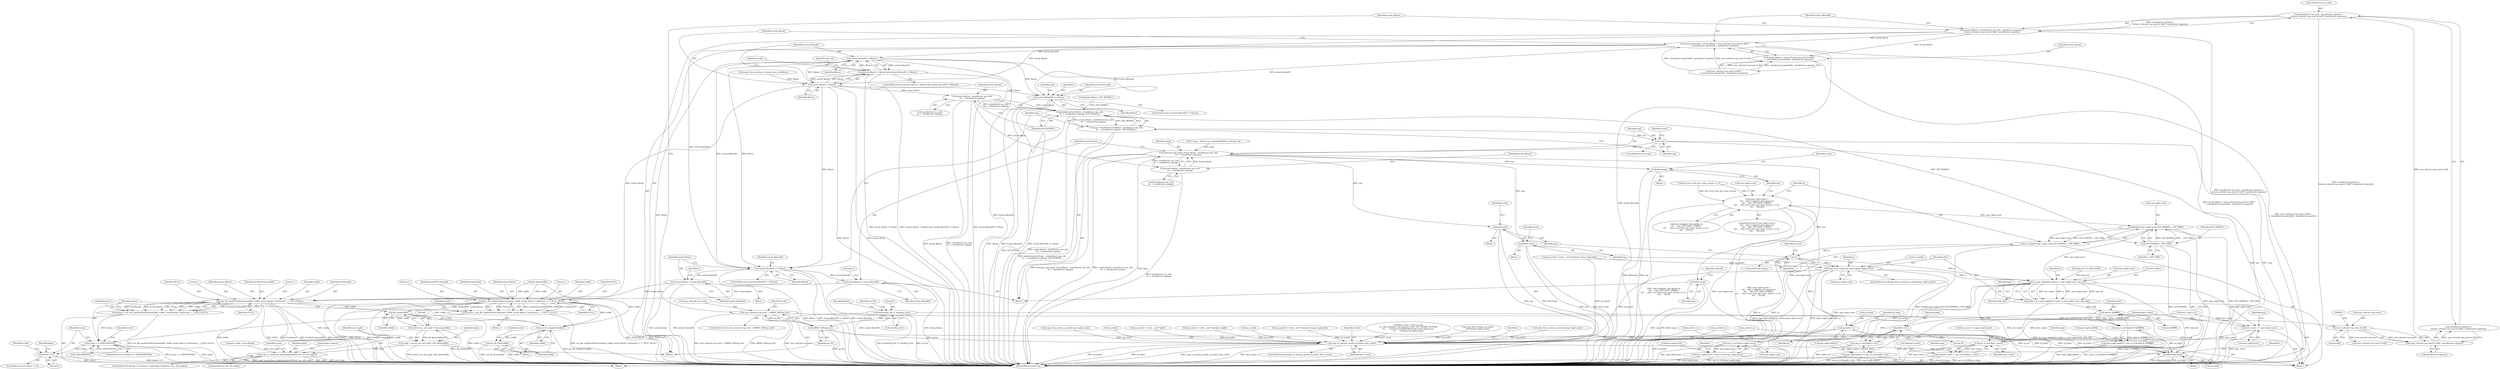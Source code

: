 digraph "0_linux_b4789b8e6be3151a955ade74872822f30e8cd914@API" {
"1000397" [label="(Call,sizeof(struct aac_srb) - sizeof(struct sgentry) +\n\t\t((user_srbcmd->sg.count & 0xff) * sizeof(struct sgentry)))"];
"1000403" [label="(Call,(user_srbcmd->sg.count & 0xff) * sizeof(struct sgentry))"];
"1000404" [label="(Call,user_srbcmd->sg.count & 0xff)"];
"1000381" [label="(Call,user_srbcmd->sg.count > ARRAY_SIZE(sg_list))"];
"1000387" [label="(Call,ARRAY_SIZE(sg_list))"];
"1000208" [label="(Call,memset(sg_list, 0, sizeof(sg_list)))"];
"1000395" [label="(Call,actual_fibsize = sizeof(struct aac_srb) - sizeof(struct sgentry) +\n\t\t((user_srbcmd->sg.count & 0xff) * sizeof(struct sgentry)))"];
"1000413" [label="(Call,actual_fibsize64 = actual_fibsize + (user_srbcmd->sg.count & 0xff) *\n\t  (sizeof(struct sgentry64) - sizeof(struct sgentry)))"];
"1000435" [label="(Call,actual_fibsize64 != fibsize)"];
"1000431" [label="(Call,(actual_fibsize != fibsize) && (actual_fibsize64 != fibsize))"];
"1000491" [label="(Call,actual_fibsize64 == fibsize)"];
"1000495" [label="(Call,actual_fibsize = actual_fibsize64)"];
"1000944" [label="(Call,aac_fib_send(ScsiPortCommand64, srbfib, actual_fibsize, FsaNormal, 1, 1,NULL,NULL))"];
"1000942" [label="(Call,status = aac_fib_send(ScsiPortCommand64, srbfib, actual_fibsize, FsaNormal, 1, 1,NULL,NULL))"];
"1001356" [label="(Call,status == -ERESTARTSYS)"];
"1001367" [label="(Call,status != 0)"];
"1001442" [label="(Call,fib_data(srbfib))"];
"1001440" [label="(Call,(struct aac_srb_reply *) fib_data(srbfib))"];
"1001438" [label="(Call,reply = (struct aac_srb_reply *) fib_data(srbfib))"];
"1001445" [label="(Call,copy_to_user(user_reply,reply,sizeof(struct aac_srb_reply)))"];
"1001479" [label="(Call,aac_fib_complete(srbfib))"];
"1001481" [label="(Call,aac_fib_free(srbfib))"];
"1000735" [label="(Call,actual_fibsize = actual_fibsize64)"];
"1000970" [label="(Call,actual_fibsize64 == fibsize)"];
"1000415" [label="(Call,actual_fibsize + (user_srbcmd->sg.count & 0xff) *\n\t  (sizeof(struct sgentry64) - sizeof(struct sgentry)))"];
"1000432" [label="(Call,actual_fibsize != fibsize)"];
"1000708" [label="(Call,actual_fibsize - sizeof(struct aac_srb)\n\t\t\t  + sizeof(struct sgmap))"];
"1000707" [label="(Call,kmalloc(actual_fibsize - sizeof(struct aac_srb)\n\t\t\t  + sizeof(struct sgmap), GFP_KERNEL))"];
"1000705" [label="(Call,usg = kmalloc(actual_fibsize - sizeof(struct aac_srb)\n\t\t\t  + sizeof(struct sgmap), GFP_KERNEL))"];
"1000717" [label="(Call,!usg)"];
"1000725" [label="(Call,memcpy (usg, upsg, actual_fibsize - sizeof(struct aac_srb)\n\t\t\t  + sizeof(struct sgmap)))"];
"1000778" [label="(Call,kfree(usg))"];
"1000802" [label="(Call,kfree(usg))"];
"1000851" [label="(Call,kfree (usg))"];
"1000926" [label="(Call,kfree (usg))"];
"1000795" [label="(Call,GFP_KERNEL|__GFP_DMA)"];
"1000787" [label="(Call,kmalloc(usg->sg[i].count,GFP_KERNEL|__GFP_DMA))"];
"1000785" [label="(Call,p = kmalloc(usg->sg[i].count,GFP_KERNEL|__GFP_DMA))"];
"1000799" [label="(Call,!p)"];
"1000824" [label="(Call,sg_list[i] = p)"];
"1001424" [label="(Call,copy_to_user(sg_user[i], sg_list[i], byte_count))"];
"1001469" [label="(Call,kfree(sg_list[i]))"];
"1000838" [label="(Call,copy_from_user(p,sg_user[i],upsg->sg[i].count))"];
"1000860" [label="(Call,pci_map_single(dev->pdev, p, usg->sg[i].count, data_dir))"];
"1000858" [label="(Call,addr = pci_map_single(dev->pdev, p, usg->sg[i].count, data_dir))"];
"1000884" [label="(Call,addr & 0xffffffff)"];
"1000883" [label="(Call,cpu_to_le32(addr & 0xffffffff))"];
"1000873" [label="(Call,psg->sg[i].addr[0] = cpu_to_le32(addr & 0xffffffff))"];
"1000898" [label="(Call,addr>>32)"];
"1000897" [label="(Call,cpu_to_le32(addr>>32))"];
"1000887" [label="(Call,psg->sg[i].addr[1] = cpu_to_le32(addr>>32))"];
"1000901" [label="(Call,byte_count += usg->sg[i].count)"];
"1000932" [label="(Call,cpu_to_le32(byte_count))"];
"1000928" [label="(Call,srbcmd->count = cpu_to_le32(byte_count))"];
"1000918" [label="(Call,cpu_to_le32(usg->sg[i].count))"];
"1000753" [label="(Call,usg->sg[i].count >\n\t\t\t\t    ((dev->adapter_info.options &\n\t\t\t\t     AAC_OPT_NEW_COMM) ?\n\t\t\t\t      (dev->scsi_host_ptr->max_sectors << 9) :\n\t\t\t\t      65536))"];
"1000910" [label="(Call,psg->sg[i].count = cpu_to_le32(usg->sg[i].count))"];
"1000728" [label="(Call,actual_fibsize - sizeof(struct aac_srb)\n\t\t\t  + sizeof(struct sgmap))"];
"1001346" [label="(Call,aac_fib_send(ScsiPortCommand, srbfib, actual_fibsize, FsaNormal, 1, 1, NULL, NULL))"];
"1001344" [label="(Call,status = aac_fib_send(ScsiPortCommand, srbfib, actual_fibsize, FsaNormal, 1, 1, NULL, NULL))"];
"1000976" [label="(Identifier,usg)"];
"1000761" [label="(Call,(dev->adapter_info.options &\n\t\t\t\t     AAC_OPT_NEW_COMM) ?\n\t\t\t\t      (dev->scsi_host_ptr->max_sectors << 9) :\n\t\t\t\t      65536)"];
"1000388" [label="(Identifier,sg_list)"];
"1000391" [label="(Identifier,rcode)"];
"1000490" [label="(ControlStructure,if (actual_fibsize64 == fibsize))"];
"1000753" [label="(Call,usg->sg[i].count >\n\t\t\t\t    ((dev->adapter_info.options &\n\t\t\t\t     AAC_OPT_NEW_COMM) ?\n\t\t\t\t      (dev->scsi_host_ptr->max_sectors << 9) :\n\t\t\t\t      65536))"];
"1001351" [label="(Literal,1)"];
"1001452" [label="(Identifier,rcode)"];
"1000267" [label="(Call,copy_from_user(user_srbcmd, user_srb,fibsize))"];
"1000801" [label="(Block,)"];
"1000850" [label="(Block,)"];
"1000969" [label="(ControlStructure,if (actual_fibsize64 == fibsize))"];
"1000839" [label="(Identifier,p)"];
"1000777" [label="(Block,)"];
"1000811" [label="(Identifier,sg_user)"];
"1000703" [label="(Block,)"];
"1000206" [label="(Call,fib_data(srbfib))"];
"1000902" [label="(Identifier,byte_count)"];
"1001378" [label="(Identifier,flags)"];
"1000437" [label="(Identifier,fibsize)"];
"1001362" [label="(Identifier,rcode)"];
"1000717" [label="(Call,!usg)"];
"1000396" [label="(Identifier,actual_fibsize)"];
"1000416" [label="(Identifier,actual_fibsize)"];
"1000843" [label="(Call,upsg->sg[i].count)"];
"1001368" [label="(Identifier,status)"];
"1000926" [label="(Call,kfree (usg))"];
"1001468" [label="(Block,)"];
"1000500" [label="(Identifier,i)"];
"1000495" [label="(Call,actual_fibsize = actual_fibsize64)"];
"1000954" [label="(Block,)"];
"1000728" [label="(Call,actual_fibsize - sizeof(struct aac_srb)\n\t\t\t  + sizeof(struct sgmap))"];
"1001470" [label="(Call,sg_list[i])"];
"1000840" [label="(Call,sg_user[i])"];
"1000380" [label="(ControlStructure,if (user_srbcmd->sg.count > ARRAY_SIZE(sg_list)))"];
"1000209" [label="(Identifier,sg_list)"];
"1000769" [label="(Call,dev->scsi_host_ptr->max_sectors << 9)"];
"1000903" [label="(Call,usg->sg[i].count)"];
"1000395" [label="(Call,actual_fibsize = sizeof(struct aac_srb) - sizeof(struct sgentry) +\n\t\t((user_srbcmd->sg.count & 0xff) * sizeof(struct sgentry)))"];
"1001262" [label="(Call,copy_from_user(p, sg_user[i],\n\t\t\t\t\t\t\tupsg->sg[i].count))"];
"1000716" [label="(ControlStructure,if (!usg))"];
"1001428" [label="(Call,sg_list[i])"];
"1000800" [label="(Identifier,p)"];
"1001443" [label="(Identifier,srbfib)"];
"1000830" [label="(Identifier,sg_indx)"];
"1000947" [label="(Identifier,actual_fibsize)"];
"1000460" [label="(Call,byte_count = 0)"];
"1000708" [label="(Call,actual_fibsize - sizeof(struct aac_srb)\n\t\t\t  + sizeof(struct sgmap))"];
"1000901" [label="(Call,byte_count += usg->sg[i].count)"];
"1000883" [label="(Call,cpu_to_le32(addr & 0xffffffff))"];
"1001372" [label="(Identifier,rcode)"];
"1000952" [label="(Identifier,NULL)"];
"1000797" [label="(Identifier,__GFP_DMA)"];
"1000473" [label="(Call,* upsg = (struct user_sgmap64*)&user_srbcmd->sg)"];
"1001438" [label="(Call,reply = (struct aac_srb_reply *) fib_data(srbfib))"];
"1001366" [label="(ControlStructure,if (status != 0))"];
"1000887" [label="(Call,psg->sg[i].addr[1] = cpu_to_le32(addr>>32))"];
"1000824" [label="(Call,sg_list[i] = p)"];
"1000918" [label="(Call,cpu_to_le32(usg->sg[i].count))"];
"1000872" [label="(Identifier,data_dir)"];
"1000852" [label="(Identifier,usg)"];
"1000858" [label="(Call,addr = pci_map_single(dev->pdev, p, usg->sg[i].count, data_dir))"];
"1000735" [label="(Call,actual_fibsize = actual_fibsize64)"];
"1001467" [label="(Identifier,i)"];
"1000809" [label="(Call,sg_user[i] = (void __user *)(uintptr_t)usg->sg[i].addr)"];
"1001447" [label="(Identifier,reply)"];
"1001248" [label="(Call,sg_list[i] = p)"];
"1000411" [label="(Call,sizeof(struct sgentry))"];
"1000873" [label="(Call,psg->sg[i].addr[0] = cpu_to_le32(addr & 0xffffffff))"];
"1000885" [label="(Identifier,addr)"];
"1000435" [label="(Call,actual_fibsize64 != fibsize)"];
"1001448" [label="(Call,sizeof(struct aac_srb_reply))"];
"1001423" [label="(ControlStructure,if(copy_to_user(sg_user[i], sg_list[i], byte_count)))"];
"1000726" [label="(Identifier,usg)"];
"1000754" [label="(Call,usg->sg[i].count)"];
"1000860" [label="(Call,pci_map_single(dev->pdev, p, usg->sg[i].count, data_dir))"];
"1000706" [label="(Identifier,usg)"];
"1000434" [label="(Identifier,fibsize)"];
"1000418" [label="(Call,user_srbcmd->sg.count & 0xff)"];
"1001344" [label="(Call,status = aac_fib_send(ScsiPortCommand, srbfib, actual_fibsize, FsaNormal, 1, 1, NULL, NULL))"];
"1000727" [label="(Identifier,upsg)"];
"1000436" [label="(Identifier,actual_fibsize64)"];
"1000397" [label="(Call,sizeof(struct aac_srb) - sizeof(struct sgentry) +\n\t\t((user_srbcmd->sg.count & 0xff) * sizeof(struct sgentry)))"];
"1000417" [label="(Call,(user_srbcmd->sg.count & 0xff) *\n\t  (sizeof(struct sgentry64) - sizeof(struct sgentry)))"];
"1000945" [label="(Identifier,ScsiPortCommand64)"];
"1000414" [label="(Identifier,actual_fibsize64)"];
"1001456" [label="(JumpTarget,cleanup:)"];
"1001170" [label="(Identifier,i)"];
"1000892" [label="(Identifier,psg)"];
"1000950" [label="(Literal,1)"];
"1001391" [label="(Call,byte_count = le32_to_cpu(\n\t\t\t  (dev->adapter_info.options & AAC_OPT_SGMAP_HOST64)\n\t\t\t      ? ((struct sgmap64*)&srbcmd->sg)->sg[i].count\n\t\t\t      : srbcmd->sg.sg[i].count))"];
"1001348" [label="(Identifier,srbfib)"];
"1000707" [label="(Call,kmalloc(actual_fibsize - sizeof(struct aac_srb)\n\t\t\t  + sizeof(struct sgmap), GFP_KERNEL))"];
"1000971" [label="(Identifier,actual_fibsize64)"];
"1000718" [label="(Identifier,usg)"];
"1000752" [label="(ControlStructure,if (usg->sg[i].count >\n\t\t\t\t    ((dev->adapter_info.options &\n\t\t\t\t     AAC_OPT_NEW_COMM) ?\n\t\t\t\t      (dev->scsi_host_ptr->max_sectors << 9) :\n\t\t\t\t      65536)))"];
"1000927" [label="(Identifier,usg)"];
"1000433" [label="(Identifier,actual_fibsize)"];
"1000825" [label="(Call,sg_list[i])"];
"1000382" [label="(Call,user_srbcmd->sg.count)"];
"1001356" [label="(Call,status == -ERESTARTSYS)"];
"1000779" [label="(Identifier,usg)"];
"1000878" [label="(Identifier,psg)"];
"1000410" [label="(Literal,0xff)"];
"1000884" [label="(Call,addr & 0xffffffff)"];
"1000919" [label="(Call,usg->sg[i].count)"];
"1001345" [label="(Identifier,status)"];
"1000208" [label="(Call,memset(sg_list, 0, sizeof(sg_list)))"];
"1000859" [label="(Identifier,addr)"];
"1000725" [label="(Call,memcpy (usg, upsg, actual_fibsize - sizeof(struct aac_srb)\n\t\t\t  + sizeof(struct sgmap)))"];
"1000932" [label="(Call,cpu_to_le32(byte_count))"];
"1000864" [label="(Identifier,p)"];
"1000802" [label="(Call,kfree(usg))"];
"1001481" [label="(Call,aac_fib_free(srbfib))"];
"1000602" [label="(Call,sg_list[i] = p)"];
"1000492" [label="(Identifier,actual_fibsize64)"];
"1000928" [label="(Call,srbcmd->count = cpu_to_le32(byte_count))"];
"1000748" [label="(Identifier,i)"];
"1001444" [label="(ControlStructure,if(copy_to_user(user_reply,reply,sizeof(struct aac_srb_reply))))"];
"1001353" [label="(Identifier,NULL)"];
"1001484" [label="(Identifier,rcode)"];
"1001389" [label="(Identifier,i)"];
"1000874" [label="(Call,psg->sg[i].addr[0])"];
"1000886" [label="(Literal,0xffffffff)"];
"1000447" [label="(Identifier,data_dir)"];
"1000493" [label="(Identifier,fibsize)"];
"1000828" [label="(Identifier,p)"];
"1000497" [label="(Identifier,actual_fibsize64)"];
"1000431" [label="(Call,(actual_fibsize != fibsize) && (actual_fibsize64 != fibsize))"];
"1000277" [label="(Call,user_reply = arg+fibsize)"];
"1000446" [label="(Call,data_dir == DMA_NONE)"];
"1000737" [label="(Identifier,actual_fibsize64)"];
"1000710" [label="(Call,sizeof(struct aac_srb)\n\t\t\t  + sizeof(struct sgmap))"];
"1000942" [label="(Call,status = aac_fib_send(ScsiPortCommand64, srbfib, actual_fibsize, FsaNormal, 1, 1,NULL,NULL))"];
"1000405" [label="(Call,user_srbcmd->sg.count)"];
"1001445" [label="(Call,copy_to_user(user_reply,reply,sizeof(struct aac_srb_reply)))"];
"1000494" [label="(Block,)"];
"1000398" [label="(Call,sizeof(struct aac_srb))"];
"1001357" [label="(Identifier,status)"];
"1000709" [label="(Identifier,actual_fibsize)"];
"1000749" [label="(Block,)"];
"1000616" [label="(Call,copy_from_user(p,sg_user[i],upsg->sg[i].count))"];
"1001358" [label="(Call,-ERESTARTSYS)"];
"1000788" [label="(Call,usg->sg[i].count)"];
"1000787" [label="(Call,kmalloc(usg->sg[i].count,GFP_KERNEL|__GFP_DMA))"];
"1000838" [label="(Call,copy_from_user(p,sg_user[i],upsg->sg[i].count))"];
"1001446" [label="(Identifier,user_reply)"];
"1000415" [label="(Call,actual_fibsize + (user_srbcmd->sg.count & 0xff) *\n\t  (sizeof(struct sgentry64) - sizeof(struct sgentry)))"];
"1000387" [label="(Call,ARRAY_SIZE(sg_list))"];
"1000946" [label="(Identifier,srbfib)"];
"1001096" [label="(Call,copy_from_user(p,sg_user[i],usg->sg[i].count))"];
"1001482" [label="(Identifier,srbfib)"];
"1000795" [label="(Call,GFP_KERNEL|__GFP_DMA)"];
"1000381" [label="(Call,user_srbcmd->sg.count > ARRAY_SIZE(sg_list))"];
"1001352" [label="(Literal,1)"];
"1000914" [label="(Identifier,psg)"];
"1001347" [label="(Identifier,ScsiPortCommand)"];
"1001439" [label="(Identifier,reply)"];
"1000888" [label="(Call,psg->sg[i].addr[1])"];
"1000210" [label="(Literal,0)"];
"1001350" [label="(Identifier,FsaNormal)"];
"1001082" [label="(Call,sg_list[i] = p)"];
"1000854" [label="(Identifier,rcode)"];
"1000897" [label="(Call,cpu_to_le32(addr>>32))"];
"1000491" [label="(Call,actual_fibsize64 == fibsize)"];
"1000471" [label="(Block,)"];
"1001075" [label="(Call,sg_user[i] = (void __user *)addr)"];
"1000118" [label="(Block,)"];
"1000805" [label="(Identifier,rcode)"];
"1001369" [label="(Literal,0)"];
"1000936" [label="(Identifier,psg)"];
"1000803" [label="(Identifier,usg)"];
"1000778" [label="(Call,kfree(usg))"];
"1001424" [label="(Call,copy_to_user(sg_user[i], sg_list[i], byte_count))"];
"1000944" [label="(Call,aac_fib_send(ScsiPortCommand64, srbfib, actual_fibsize, FsaNormal, 1, 1,NULL,NULL))"];
"1001349" [label="(Identifier,actual_fibsize)"];
"1001478" [label="(Block,)"];
"1000798" [label="(ControlStructure,if(!p))"];
"1000898" [label="(Call,addr>>32)"];
"1000593" [label="(Call,sg_user[i] = (void __user *)(uintptr_t)addr)"];
"1000413" [label="(Call,actual_fibsize64 = actual_fibsize + (user_srbcmd->sg.count & 0xff) *\n\t  (sizeof(struct sgentry64) - sizeof(struct sgentry)))"];
"1001469" [label="(Call,kfree(sg_list[i]))"];
"1000496" [label="(Identifier,actual_fibsize)"];
"1000796" [label="(Identifier,GFP_KERNEL)"];
"1000900" [label="(Literal,32)"];
"1001431" [label="(Identifier,byte_count)"];
"1000948" [label="(Identifier,FsaNormal)"];
"1001479" [label="(Call,aac_fib_complete(srbfib))"];
"1000403" [label="(Call,(user_srbcmd->sg.count & 0xff) * sizeof(struct sgentry))"];
"1001346" [label="(Call,aac_fib_send(ScsiPortCommand, srbfib, actual_fibsize, FsaNormal, 1, 1, NULL, NULL))"];
"1000930" [label="(Identifier,srbcmd)"];
"1000837" [label="(ControlStructure,if(copy_from_user(p,sg_user[i],upsg->sg[i].count)))"];
"1000929" [label="(Call,srbcmd->count)"];
"1000216" [label="(Identifier,fibsize)"];
"1001440" [label="(Call,(struct aac_srb_reply *) fib_data(srbfib))"];
"1000972" [label="(Identifier,fibsize)"];
"1000851" [label="(Call,kfree (usg))"];
"1000865" [label="(Call,usg->sg[i].count)"];
"1000910" [label="(Call,psg->sg[i].count = cpu_to_le32(usg->sg[i].count))"];
"1000740" [label="(Identifier,i)"];
"1001425" [label="(Call,sg_user[i])"];
"1001442" [label="(Call,fib_data(srbfib))"];
"1000786" [label="(Identifier,p)"];
"1001485" [label="(MethodReturn,static int)"];
"1001355" [label="(ControlStructure,if (status == -ERESTARTSYS))"];
"1000736" [label="(Identifier,actual_fibsize)"];
"1000799" [label="(Call,!p)"];
"1001354" [label="(Identifier,NULL)"];
"1001367" [label="(Call,status != 0)"];
"1000400" [label="(Call,sizeof(struct sgentry) +\n\t\t((user_srbcmd->sg.count & 0xff) * sizeof(struct sgentry)))"];
"1000785" [label="(Call,p = kmalloc(usg->sg[i].count,GFP_KERNEL|__GFP_DMA))"];
"1000254" [label="(Call,kmalloc(fibsize, GFP_KERNEL))"];
"1001233" [label="(Call,sg_user[i] = (void __user *)(uintptr_t)upsg->sg[i].addr)"];
"1000211" [label="(Call,sizeof(sg_list))"];
"1000705" [label="(Call,usg = kmalloc(actual_fibsize - sizeof(struct aac_srb)\n\t\t\t  + sizeof(struct sgmap), GFP_KERNEL))"];
"1001434" [label="(Identifier,rcode)"];
"1000440" [label="(Identifier,rcode)"];
"1000677" [label="(Call,byte_count += upsg->sg[i].count)"];
"1000970" [label="(Call,actual_fibsize64 == fibsize)"];
"1000943" [label="(Identifier,status)"];
"1000729" [label="(Identifier,actual_fibsize)"];
"1000933" [label="(Identifier,byte_count)"];
"1000911" [label="(Call,psg->sg[i].count)"];
"1000899" [label="(Identifier,addr)"];
"1000861" [label="(Call,dev->pdev)"];
"1000730" [label="(Call,sizeof(struct aac_srb)\n\t\t\t  + sizeof(struct sgmap))"];
"1000430" [label="(ControlStructure,if ((actual_fibsize != fibsize) && (actual_fibsize64 != fibsize)))"];
"1000951" [label="(Identifier,NULL)"];
"1000715" [label="(Identifier,GFP_KERNEL)"];
"1001480" [label="(Identifier,srbfib)"];
"1000721" [label="(Identifier,rcode)"];
"1000781" [label="(Identifier,rcode)"];
"1000432" [label="(Call,actual_fibsize != fibsize)"];
"1000949" [label="(Literal,1)"];
"1000404" [label="(Call,user_srbcmd->sg.count & 0xff)"];
"1000397" -> "1000395"  [label="AST: "];
"1000397" -> "1000400"  [label="CFG: "];
"1000398" -> "1000397"  [label="AST: "];
"1000400" -> "1000397"  [label="AST: "];
"1000395" -> "1000397"  [label="CFG: "];
"1000397" -> "1001485"  [label="DDG: sizeof(struct sgentry) +\n\t\t((user_srbcmd->sg.count & 0xff) * sizeof(struct sgentry))"];
"1000397" -> "1000395"  [label="DDG: sizeof(struct sgentry) +\n\t\t((user_srbcmd->sg.count & 0xff) * sizeof(struct sgentry))"];
"1000403" -> "1000397"  [label="DDG: user_srbcmd->sg.count & 0xff"];
"1000403" -> "1000400"  [label="AST: "];
"1000403" -> "1000411"  [label="CFG: "];
"1000404" -> "1000403"  [label="AST: "];
"1000411" -> "1000403"  [label="AST: "];
"1000400" -> "1000403"  [label="CFG: "];
"1000403" -> "1000400"  [label="DDG: user_srbcmd->sg.count & 0xff"];
"1000404" -> "1000403"  [label="DDG: user_srbcmd->sg.count"];
"1000404" -> "1000403"  [label="DDG: 0xff"];
"1000404" -> "1000410"  [label="CFG: "];
"1000405" -> "1000404"  [label="AST: "];
"1000410" -> "1000404"  [label="AST: "];
"1000412" -> "1000404"  [label="CFG: "];
"1000381" -> "1000404"  [label="DDG: user_srbcmd->sg.count"];
"1000404" -> "1000418"  [label="DDG: user_srbcmd->sg.count"];
"1000381" -> "1000380"  [label="AST: "];
"1000381" -> "1000387"  [label="CFG: "];
"1000382" -> "1000381"  [label="AST: "];
"1000387" -> "1000381"  [label="AST: "];
"1000391" -> "1000381"  [label="CFG: "];
"1000396" -> "1000381"  [label="CFG: "];
"1000381" -> "1001485"  [label="DDG: ARRAY_SIZE(sg_list)"];
"1000381" -> "1001485"  [label="DDG: user_srbcmd->sg.count"];
"1000381" -> "1001485"  [label="DDG: user_srbcmd->sg.count > ARRAY_SIZE(sg_list)"];
"1000387" -> "1000381"  [label="DDG: sg_list"];
"1000387" -> "1000388"  [label="CFG: "];
"1000388" -> "1000387"  [label="AST: "];
"1000387" -> "1001485"  [label="DDG: sg_list"];
"1000208" -> "1000387"  [label="DDG: sg_list"];
"1000387" -> "1001424"  [label="DDG: sg_list"];
"1000387" -> "1001469"  [label="DDG: sg_list"];
"1000208" -> "1000118"  [label="AST: "];
"1000208" -> "1000211"  [label="CFG: "];
"1000209" -> "1000208"  [label="AST: "];
"1000210" -> "1000208"  [label="AST: "];
"1000211" -> "1000208"  [label="AST: "];
"1000216" -> "1000208"  [label="CFG: "];
"1000208" -> "1001485"  [label="DDG: sg_list"];
"1000208" -> "1001485"  [label="DDG: memset(sg_list, 0, sizeof(sg_list))"];
"1000208" -> "1001469"  [label="DDG: sg_list"];
"1000395" -> "1000118"  [label="AST: "];
"1000396" -> "1000395"  [label="AST: "];
"1000414" -> "1000395"  [label="CFG: "];
"1000395" -> "1001485"  [label="DDG: sizeof(struct aac_srb) - sizeof(struct sgentry) +\n\t\t((user_srbcmd->sg.count & 0xff) * sizeof(struct sgentry))"];
"1000395" -> "1000413"  [label="DDG: actual_fibsize"];
"1000395" -> "1000415"  [label="DDG: actual_fibsize"];
"1000395" -> "1000432"  [label="DDG: actual_fibsize"];
"1000413" -> "1000118"  [label="AST: "];
"1000413" -> "1000415"  [label="CFG: "];
"1000414" -> "1000413"  [label="AST: "];
"1000415" -> "1000413"  [label="AST: "];
"1000433" -> "1000413"  [label="CFG: "];
"1000413" -> "1001485"  [label="DDG: actual_fibsize64"];
"1000413" -> "1001485"  [label="DDG: actual_fibsize + (user_srbcmd->sg.count & 0xff) *\n\t  (sizeof(struct sgentry64) - sizeof(struct sgentry))"];
"1000417" -> "1000413"  [label="DDG: user_srbcmd->sg.count & 0xff"];
"1000417" -> "1000413"  [label="DDG: sizeof(struct sgentry64) - sizeof(struct sgentry)"];
"1000413" -> "1000435"  [label="DDG: actual_fibsize64"];
"1000413" -> "1000491"  [label="DDG: actual_fibsize64"];
"1000413" -> "1000970"  [label="DDG: actual_fibsize64"];
"1000435" -> "1000431"  [label="AST: "];
"1000435" -> "1000437"  [label="CFG: "];
"1000436" -> "1000435"  [label="AST: "];
"1000437" -> "1000435"  [label="AST: "];
"1000431" -> "1000435"  [label="CFG: "];
"1000435" -> "1001485"  [label="DDG: actual_fibsize64"];
"1000435" -> "1001485"  [label="DDG: fibsize"];
"1000435" -> "1000431"  [label="DDG: actual_fibsize64"];
"1000435" -> "1000431"  [label="DDG: fibsize"];
"1000432" -> "1000435"  [label="DDG: fibsize"];
"1000435" -> "1000491"  [label="DDG: actual_fibsize64"];
"1000435" -> "1000491"  [label="DDG: fibsize"];
"1000435" -> "1000970"  [label="DDG: actual_fibsize64"];
"1000435" -> "1000970"  [label="DDG: fibsize"];
"1000431" -> "1000430"  [label="AST: "];
"1000431" -> "1000432"  [label="CFG: "];
"1000432" -> "1000431"  [label="AST: "];
"1000440" -> "1000431"  [label="CFG: "];
"1000447" -> "1000431"  [label="CFG: "];
"1000431" -> "1001485"  [label="DDG: actual_fibsize != fibsize"];
"1000431" -> "1001485"  [label="DDG: (actual_fibsize != fibsize) && (actual_fibsize64 != fibsize)"];
"1000431" -> "1001485"  [label="DDG: actual_fibsize64 != fibsize"];
"1000432" -> "1000431"  [label="DDG: actual_fibsize"];
"1000432" -> "1000431"  [label="DDG: fibsize"];
"1000491" -> "1000490"  [label="AST: "];
"1000491" -> "1000493"  [label="CFG: "];
"1000492" -> "1000491"  [label="AST: "];
"1000493" -> "1000491"  [label="AST: "];
"1000496" -> "1000491"  [label="CFG: "];
"1000706" -> "1000491"  [label="CFG: "];
"1000491" -> "1001485"  [label="DDG: fibsize"];
"1000491" -> "1001485"  [label="DDG: actual_fibsize64 == fibsize"];
"1000491" -> "1001485"  [label="DDG: actual_fibsize64"];
"1000432" -> "1000491"  [label="DDG: fibsize"];
"1000491" -> "1000495"  [label="DDG: actual_fibsize64"];
"1000491" -> "1000735"  [label="DDG: actual_fibsize64"];
"1000495" -> "1000494"  [label="AST: "];
"1000495" -> "1000497"  [label="CFG: "];
"1000496" -> "1000495"  [label="AST: "];
"1000497" -> "1000495"  [label="AST: "];
"1000500" -> "1000495"  [label="CFG: "];
"1000495" -> "1001485"  [label="DDG: actual_fibsize"];
"1000495" -> "1001485"  [label="DDG: actual_fibsize64"];
"1000495" -> "1000944"  [label="DDG: actual_fibsize"];
"1000944" -> "1000942"  [label="AST: "];
"1000944" -> "1000952"  [label="CFG: "];
"1000945" -> "1000944"  [label="AST: "];
"1000946" -> "1000944"  [label="AST: "];
"1000947" -> "1000944"  [label="AST: "];
"1000948" -> "1000944"  [label="AST: "];
"1000949" -> "1000944"  [label="AST: "];
"1000950" -> "1000944"  [label="AST: "];
"1000951" -> "1000944"  [label="AST: "];
"1000952" -> "1000944"  [label="AST: "];
"1000942" -> "1000944"  [label="CFG: "];
"1000944" -> "1001485"  [label="DDG: srbfib"];
"1000944" -> "1001485"  [label="DDG: NULL"];
"1000944" -> "1001485"  [label="DDG: FsaNormal"];
"1000944" -> "1001485"  [label="DDG: ScsiPortCommand64"];
"1000944" -> "1001485"  [label="DDG: actual_fibsize"];
"1000944" -> "1000942"  [label="DDG: ScsiPortCommand64"];
"1000944" -> "1000942"  [label="DDG: FsaNormal"];
"1000944" -> "1000942"  [label="DDG: actual_fibsize"];
"1000944" -> "1000942"  [label="DDG: NULL"];
"1000944" -> "1000942"  [label="DDG: 1"];
"1000944" -> "1000942"  [label="DDG: srbfib"];
"1000206" -> "1000944"  [label="DDG: srbfib"];
"1000735" -> "1000944"  [label="DDG: actual_fibsize"];
"1000944" -> "1001442"  [label="DDG: srbfib"];
"1000944" -> "1001479"  [label="DDG: srbfib"];
"1000942" -> "1000471"  [label="AST: "];
"1000943" -> "1000942"  [label="AST: "];
"1001357" -> "1000942"  [label="CFG: "];
"1000942" -> "1001485"  [label="DDG: aac_fib_send(ScsiPortCommand64, srbfib, actual_fibsize, FsaNormal, 1, 1,NULL,NULL)"];
"1000942" -> "1001356"  [label="DDG: status"];
"1001356" -> "1001355"  [label="AST: "];
"1001356" -> "1001358"  [label="CFG: "];
"1001357" -> "1001356"  [label="AST: "];
"1001358" -> "1001356"  [label="AST: "];
"1001362" -> "1001356"  [label="CFG: "];
"1001368" -> "1001356"  [label="CFG: "];
"1001356" -> "1001485"  [label="DDG: status"];
"1001356" -> "1001485"  [label="DDG: status == -ERESTARTSYS"];
"1001344" -> "1001356"  [label="DDG: status"];
"1001358" -> "1001356"  [label="DDG: ERESTARTSYS"];
"1001356" -> "1001367"  [label="DDG: status"];
"1001367" -> "1001366"  [label="AST: "];
"1001367" -> "1001369"  [label="CFG: "];
"1001368" -> "1001367"  [label="AST: "];
"1001369" -> "1001367"  [label="AST: "];
"1001372" -> "1001367"  [label="CFG: "];
"1001378" -> "1001367"  [label="CFG: "];
"1001367" -> "1001485"  [label="DDG: status != 0"];
"1001367" -> "1001485"  [label="DDG: status"];
"1001442" -> "1001440"  [label="AST: "];
"1001442" -> "1001443"  [label="CFG: "];
"1001443" -> "1001442"  [label="AST: "];
"1001440" -> "1001442"  [label="CFG: "];
"1001442" -> "1001485"  [label="DDG: srbfib"];
"1001442" -> "1001440"  [label="DDG: srbfib"];
"1001346" -> "1001442"  [label="DDG: srbfib"];
"1001442" -> "1001479"  [label="DDG: srbfib"];
"1001440" -> "1001438"  [label="AST: "];
"1001441" -> "1001440"  [label="AST: "];
"1001438" -> "1001440"  [label="CFG: "];
"1001440" -> "1001485"  [label="DDG: fib_data(srbfib)"];
"1001440" -> "1001438"  [label="DDG: fib_data(srbfib)"];
"1001438" -> "1000118"  [label="AST: "];
"1001439" -> "1001438"  [label="AST: "];
"1001446" -> "1001438"  [label="CFG: "];
"1001438" -> "1001485"  [label="DDG: (struct aac_srb_reply *) fib_data(srbfib)"];
"1001438" -> "1001445"  [label="DDG: reply"];
"1001445" -> "1001444"  [label="AST: "];
"1001445" -> "1001448"  [label="CFG: "];
"1001446" -> "1001445"  [label="AST: "];
"1001447" -> "1001445"  [label="AST: "];
"1001448" -> "1001445"  [label="AST: "];
"1001452" -> "1001445"  [label="CFG: "];
"1001456" -> "1001445"  [label="CFG: "];
"1001445" -> "1001485"  [label="DDG: copy_to_user(user_reply,reply,sizeof(struct aac_srb_reply))"];
"1001445" -> "1001485"  [label="DDG: reply"];
"1001445" -> "1001485"  [label="DDG: user_reply"];
"1000277" -> "1001445"  [label="DDG: user_reply"];
"1001479" -> "1001478"  [label="AST: "];
"1001479" -> "1001480"  [label="CFG: "];
"1001480" -> "1001479"  [label="AST: "];
"1001482" -> "1001479"  [label="CFG: "];
"1001479" -> "1001485"  [label="DDG: aac_fib_complete(srbfib)"];
"1000206" -> "1001479"  [label="DDG: srbfib"];
"1001346" -> "1001479"  [label="DDG: srbfib"];
"1001479" -> "1001481"  [label="DDG: srbfib"];
"1001481" -> "1001478"  [label="AST: "];
"1001481" -> "1001482"  [label="CFG: "];
"1001482" -> "1001481"  [label="AST: "];
"1001484" -> "1001481"  [label="CFG: "];
"1001481" -> "1001485"  [label="DDG: aac_fib_free(srbfib)"];
"1001481" -> "1001485"  [label="DDG: srbfib"];
"1000735" -> "1000703"  [label="AST: "];
"1000735" -> "1000737"  [label="CFG: "];
"1000736" -> "1000735"  [label="AST: "];
"1000737" -> "1000735"  [label="AST: "];
"1000740" -> "1000735"  [label="CFG: "];
"1000735" -> "1001485"  [label="DDG: actual_fibsize64"];
"1000735" -> "1001485"  [label="DDG: actual_fibsize"];
"1000970" -> "1000969"  [label="AST: "];
"1000970" -> "1000972"  [label="CFG: "];
"1000971" -> "1000970"  [label="AST: "];
"1000972" -> "1000970"  [label="AST: "];
"1000976" -> "1000970"  [label="CFG: "];
"1001170" -> "1000970"  [label="CFG: "];
"1000970" -> "1001485"  [label="DDG: fibsize"];
"1000970" -> "1001485"  [label="DDG: actual_fibsize64"];
"1000970" -> "1001485"  [label="DDG: actual_fibsize64 == fibsize"];
"1000432" -> "1000970"  [label="DDG: fibsize"];
"1000415" -> "1000417"  [label="CFG: "];
"1000416" -> "1000415"  [label="AST: "];
"1000417" -> "1000415"  [label="AST: "];
"1000415" -> "1001485"  [label="DDG: (user_srbcmd->sg.count & 0xff) *\n\t  (sizeof(struct sgentry64) - sizeof(struct sgentry))"];
"1000417" -> "1000415"  [label="DDG: user_srbcmd->sg.count & 0xff"];
"1000417" -> "1000415"  [label="DDG: sizeof(struct sgentry64) - sizeof(struct sgentry)"];
"1000432" -> "1000434"  [label="CFG: "];
"1000433" -> "1000432"  [label="AST: "];
"1000434" -> "1000432"  [label="AST: "];
"1000436" -> "1000432"  [label="CFG: "];
"1000432" -> "1001485"  [label="DDG: fibsize"];
"1000432" -> "1001485"  [label="DDG: actual_fibsize"];
"1000267" -> "1000432"  [label="DDG: fibsize"];
"1000432" -> "1000708"  [label="DDG: actual_fibsize"];
"1000432" -> "1001346"  [label="DDG: actual_fibsize"];
"1000708" -> "1000707"  [label="AST: "];
"1000708" -> "1000710"  [label="CFG: "];
"1000709" -> "1000708"  [label="AST: "];
"1000710" -> "1000708"  [label="AST: "];
"1000715" -> "1000708"  [label="CFG: "];
"1000708" -> "1001485"  [label="DDG: actual_fibsize"];
"1000708" -> "1001485"  [label="DDG: sizeof(struct aac_srb)\n\t\t\t  + sizeof(struct sgmap)"];
"1000708" -> "1000707"  [label="DDG: actual_fibsize"];
"1000708" -> "1000707"  [label="DDG: sizeof(struct aac_srb)\n\t\t\t  + sizeof(struct sgmap)"];
"1000708" -> "1000728"  [label="DDG: actual_fibsize"];
"1000707" -> "1000705"  [label="AST: "];
"1000707" -> "1000715"  [label="CFG: "];
"1000715" -> "1000707"  [label="AST: "];
"1000705" -> "1000707"  [label="CFG: "];
"1000707" -> "1001485"  [label="DDG: GFP_KERNEL"];
"1000707" -> "1001485"  [label="DDG: actual_fibsize - sizeof(struct aac_srb)\n\t\t\t  + sizeof(struct sgmap)"];
"1000707" -> "1000705"  [label="DDG: actual_fibsize - sizeof(struct aac_srb)\n\t\t\t  + sizeof(struct sgmap)"];
"1000707" -> "1000705"  [label="DDG: GFP_KERNEL"];
"1000254" -> "1000707"  [label="DDG: GFP_KERNEL"];
"1000707" -> "1000795"  [label="DDG: GFP_KERNEL"];
"1000705" -> "1000703"  [label="AST: "];
"1000706" -> "1000705"  [label="AST: "];
"1000718" -> "1000705"  [label="CFG: "];
"1000705" -> "1001485"  [label="DDG: kmalloc(actual_fibsize - sizeof(struct aac_srb)\n\t\t\t  + sizeof(struct sgmap), GFP_KERNEL)"];
"1000705" -> "1000717"  [label="DDG: usg"];
"1000717" -> "1000716"  [label="AST: "];
"1000717" -> "1000718"  [label="CFG: "];
"1000718" -> "1000717"  [label="AST: "];
"1000721" -> "1000717"  [label="CFG: "];
"1000726" -> "1000717"  [label="CFG: "];
"1000717" -> "1001485"  [label="DDG: !usg"];
"1000717" -> "1001485"  [label="DDG: usg"];
"1000717" -> "1000725"  [label="DDG: usg"];
"1000725" -> "1000703"  [label="AST: "];
"1000725" -> "1000728"  [label="CFG: "];
"1000726" -> "1000725"  [label="AST: "];
"1000727" -> "1000725"  [label="AST: "];
"1000728" -> "1000725"  [label="AST: "];
"1000736" -> "1000725"  [label="CFG: "];
"1000725" -> "1001485"  [label="DDG: upsg"];
"1000725" -> "1001485"  [label="DDG: memcpy (usg, upsg, actual_fibsize - sizeof(struct aac_srb)\n\t\t\t  + sizeof(struct sgmap))"];
"1000725" -> "1001485"  [label="DDG: actual_fibsize - sizeof(struct aac_srb)\n\t\t\t  + sizeof(struct sgmap)"];
"1000473" -> "1000725"  [label="DDG: upsg"];
"1000728" -> "1000725"  [label="DDG: actual_fibsize"];
"1000728" -> "1000725"  [label="DDG: sizeof(struct aac_srb)\n\t\t\t  + sizeof(struct sgmap)"];
"1000725" -> "1000778"  [label="DDG: usg"];
"1000725" -> "1000802"  [label="DDG: usg"];
"1000725" -> "1000851"  [label="DDG: usg"];
"1000725" -> "1000926"  [label="DDG: usg"];
"1000778" -> "1000777"  [label="AST: "];
"1000778" -> "1000779"  [label="CFG: "];
"1000779" -> "1000778"  [label="AST: "];
"1000781" -> "1000778"  [label="CFG: "];
"1000778" -> "1001485"  [label="DDG: kfree(usg)"];
"1000778" -> "1001485"  [label="DDG: usg"];
"1000802" -> "1000801"  [label="AST: "];
"1000802" -> "1000803"  [label="CFG: "];
"1000803" -> "1000802"  [label="AST: "];
"1000805" -> "1000802"  [label="CFG: "];
"1000802" -> "1001485"  [label="DDG: usg"];
"1000802" -> "1001485"  [label="DDG: kfree(usg)"];
"1000851" -> "1000850"  [label="AST: "];
"1000851" -> "1000852"  [label="CFG: "];
"1000852" -> "1000851"  [label="AST: "];
"1000854" -> "1000851"  [label="CFG: "];
"1000851" -> "1001485"  [label="DDG: kfree (usg)"];
"1000851" -> "1001485"  [label="DDG: usg"];
"1000926" -> "1000703"  [label="AST: "];
"1000926" -> "1000927"  [label="CFG: "];
"1000927" -> "1000926"  [label="AST: "];
"1000930" -> "1000926"  [label="CFG: "];
"1000926" -> "1001485"  [label="DDG: kfree (usg)"];
"1000926" -> "1001485"  [label="DDG: usg"];
"1000795" -> "1000787"  [label="AST: "];
"1000795" -> "1000797"  [label="CFG: "];
"1000796" -> "1000795"  [label="AST: "];
"1000797" -> "1000795"  [label="AST: "];
"1000787" -> "1000795"  [label="CFG: "];
"1000795" -> "1001485"  [label="DDG: GFP_KERNEL"];
"1000795" -> "1001485"  [label="DDG: __GFP_DMA"];
"1000795" -> "1000787"  [label="DDG: GFP_KERNEL"];
"1000795" -> "1000787"  [label="DDG: __GFP_DMA"];
"1000787" -> "1000785"  [label="AST: "];
"1000788" -> "1000787"  [label="AST: "];
"1000785" -> "1000787"  [label="CFG: "];
"1000787" -> "1001485"  [label="DDG: usg->sg[i].count"];
"1000787" -> "1001485"  [label="DDG: GFP_KERNEL|__GFP_DMA"];
"1000787" -> "1000785"  [label="DDG: usg->sg[i].count"];
"1000787" -> "1000785"  [label="DDG: GFP_KERNEL|__GFP_DMA"];
"1000753" -> "1000787"  [label="DDG: usg->sg[i].count"];
"1000787" -> "1000860"  [label="DDG: usg->sg[i].count"];
"1000785" -> "1000749"  [label="AST: "];
"1000786" -> "1000785"  [label="AST: "];
"1000800" -> "1000785"  [label="CFG: "];
"1000785" -> "1001485"  [label="DDG: kmalloc(usg->sg[i].count,GFP_KERNEL|__GFP_DMA)"];
"1000785" -> "1000799"  [label="DDG: p"];
"1000799" -> "1000798"  [label="AST: "];
"1000799" -> "1000800"  [label="CFG: "];
"1000800" -> "1000799"  [label="AST: "];
"1000803" -> "1000799"  [label="CFG: "];
"1000811" -> "1000799"  [label="CFG: "];
"1000799" -> "1001485"  [label="DDG: p"];
"1000799" -> "1001485"  [label="DDG: !p"];
"1000799" -> "1000824"  [label="DDG: p"];
"1000799" -> "1000838"  [label="DDG: p"];
"1000799" -> "1000860"  [label="DDG: p"];
"1000824" -> "1000749"  [label="AST: "];
"1000824" -> "1000828"  [label="CFG: "];
"1000825" -> "1000824"  [label="AST: "];
"1000828" -> "1000824"  [label="AST: "];
"1000830" -> "1000824"  [label="CFG: "];
"1000824" -> "1001485"  [label="DDG: sg_list[i]"];
"1000824" -> "1001424"  [label="DDG: sg_list[i]"];
"1000824" -> "1001469"  [label="DDG: sg_list[i]"];
"1001424" -> "1001423"  [label="AST: "];
"1001424" -> "1001431"  [label="CFG: "];
"1001425" -> "1001424"  [label="AST: "];
"1001428" -> "1001424"  [label="AST: "];
"1001431" -> "1001424"  [label="AST: "];
"1001434" -> "1001424"  [label="CFG: "];
"1001389" -> "1001424"  [label="CFG: "];
"1001424" -> "1001485"  [label="DDG: sg_user[i]"];
"1001424" -> "1001485"  [label="DDG: sg_list[i]"];
"1001424" -> "1001485"  [label="DDG: copy_to_user(sg_user[i], sg_list[i], byte_count)"];
"1001424" -> "1001485"  [label="DDG: byte_count"];
"1000809" -> "1001424"  [label="DDG: sg_user[i]"];
"1000616" -> "1001424"  [label="DDG: sg_user[i]"];
"1001096" -> "1001424"  [label="DDG: sg_user[i]"];
"1001262" -> "1001424"  [label="DDG: sg_user[i]"];
"1000593" -> "1001424"  [label="DDG: sg_user[i]"];
"1001075" -> "1001424"  [label="DDG: sg_user[i]"];
"1001233" -> "1001424"  [label="DDG: sg_user[i]"];
"1000838" -> "1001424"  [label="DDG: sg_user[i]"];
"1001248" -> "1001424"  [label="DDG: sg_list[i]"];
"1001082" -> "1001424"  [label="DDG: sg_list[i]"];
"1000602" -> "1001424"  [label="DDG: sg_list[i]"];
"1001391" -> "1001424"  [label="DDG: byte_count"];
"1001424" -> "1001469"  [label="DDG: sg_list[i]"];
"1001469" -> "1001468"  [label="AST: "];
"1001469" -> "1001470"  [label="CFG: "];
"1001470" -> "1001469"  [label="AST: "];
"1001467" -> "1001469"  [label="CFG: "];
"1001469" -> "1001485"  [label="DDG: kfree(sg_list[i])"];
"1001469" -> "1001485"  [label="DDG: sg_list[i]"];
"1001248" -> "1001469"  [label="DDG: sg_list[i]"];
"1001082" -> "1001469"  [label="DDG: sg_list[i]"];
"1000602" -> "1001469"  [label="DDG: sg_list[i]"];
"1000838" -> "1000837"  [label="AST: "];
"1000838" -> "1000843"  [label="CFG: "];
"1000839" -> "1000838"  [label="AST: "];
"1000840" -> "1000838"  [label="AST: "];
"1000843" -> "1000838"  [label="AST: "];
"1000852" -> "1000838"  [label="CFG: "];
"1000859" -> "1000838"  [label="CFG: "];
"1000838" -> "1001485"  [label="DDG: copy_from_user(p,sg_user[i],upsg->sg[i].count)"];
"1000838" -> "1001485"  [label="DDG: upsg->sg[i].count"];
"1000838" -> "1001485"  [label="DDG: p"];
"1000838" -> "1001485"  [label="DDG: sg_user[i]"];
"1000809" -> "1000838"  [label="DDG: sg_user[i]"];
"1000838" -> "1000860"  [label="DDG: p"];
"1000860" -> "1000858"  [label="AST: "];
"1000860" -> "1000872"  [label="CFG: "];
"1000861" -> "1000860"  [label="AST: "];
"1000864" -> "1000860"  [label="AST: "];
"1000865" -> "1000860"  [label="AST: "];
"1000872" -> "1000860"  [label="AST: "];
"1000858" -> "1000860"  [label="CFG: "];
"1000860" -> "1001485"  [label="DDG: data_dir"];
"1000860" -> "1001485"  [label="DDG: p"];
"1000860" -> "1001485"  [label="DDG: dev->pdev"];
"1000860" -> "1000858"  [label="DDG: dev->pdev"];
"1000860" -> "1000858"  [label="DDG: p"];
"1000860" -> "1000858"  [label="DDG: usg->sg[i].count"];
"1000860" -> "1000858"  [label="DDG: data_dir"];
"1000446" -> "1000860"  [label="DDG: data_dir"];
"1000860" -> "1000901"  [label="DDG: usg->sg[i].count"];
"1000860" -> "1000918"  [label="DDG: usg->sg[i].count"];
"1000858" -> "1000749"  [label="AST: "];
"1000859" -> "1000858"  [label="AST: "];
"1000878" -> "1000858"  [label="CFG: "];
"1000858" -> "1001485"  [label="DDG: pci_map_single(dev->pdev, p, usg->sg[i].count, data_dir)"];
"1000858" -> "1000884"  [label="DDG: addr"];
"1000884" -> "1000883"  [label="AST: "];
"1000884" -> "1000886"  [label="CFG: "];
"1000885" -> "1000884"  [label="AST: "];
"1000886" -> "1000884"  [label="AST: "];
"1000883" -> "1000884"  [label="CFG: "];
"1000884" -> "1000883"  [label="DDG: addr"];
"1000884" -> "1000883"  [label="DDG: 0xffffffff"];
"1000884" -> "1000898"  [label="DDG: addr"];
"1000883" -> "1000873"  [label="AST: "];
"1000873" -> "1000883"  [label="CFG: "];
"1000883" -> "1001485"  [label="DDG: addr & 0xffffffff"];
"1000883" -> "1000873"  [label="DDG: addr & 0xffffffff"];
"1000873" -> "1000749"  [label="AST: "];
"1000874" -> "1000873"  [label="AST: "];
"1000892" -> "1000873"  [label="CFG: "];
"1000873" -> "1001485"  [label="DDG: psg->sg[i].addr[0]"];
"1000873" -> "1001485"  [label="DDG: cpu_to_le32(addr & 0xffffffff)"];
"1000898" -> "1000897"  [label="AST: "];
"1000898" -> "1000900"  [label="CFG: "];
"1000899" -> "1000898"  [label="AST: "];
"1000900" -> "1000898"  [label="AST: "];
"1000897" -> "1000898"  [label="CFG: "];
"1000898" -> "1001485"  [label="DDG: addr"];
"1000898" -> "1000897"  [label="DDG: addr"];
"1000898" -> "1000897"  [label="DDG: 32"];
"1000897" -> "1000887"  [label="AST: "];
"1000887" -> "1000897"  [label="CFG: "];
"1000897" -> "1001485"  [label="DDG: addr>>32"];
"1000897" -> "1000887"  [label="DDG: addr>>32"];
"1000887" -> "1000749"  [label="AST: "];
"1000888" -> "1000887"  [label="AST: "];
"1000902" -> "1000887"  [label="CFG: "];
"1000887" -> "1001485"  [label="DDG: cpu_to_le32(addr>>32)"];
"1000887" -> "1001485"  [label="DDG: psg->sg[i].addr[1]"];
"1000901" -> "1000749"  [label="AST: "];
"1000901" -> "1000903"  [label="CFG: "];
"1000902" -> "1000901"  [label="AST: "];
"1000903" -> "1000901"  [label="AST: "];
"1000914" -> "1000901"  [label="CFG: "];
"1000901" -> "1001485"  [label="DDG: byte_count"];
"1000460" -> "1000901"  [label="DDG: byte_count"];
"1000901" -> "1000932"  [label="DDG: byte_count"];
"1000932" -> "1000928"  [label="AST: "];
"1000932" -> "1000933"  [label="CFG: "];
"1000933" -> "1000932"  [label="AST: "];
"1000928" -> "1000932"  [label="CFG: "];
"1000932" -> "1001485"  [label="DDG: byte_count"];
"1000932" -> "1000928"  [label="DDG: byte_count"];
"1000460" -> "1000932"  [label="DDG: byte_count"];
"1000677" -> "1000932"  [label="DDG: byte_count"];
"1000928" -> "1000471"  [label="AST: "];
"1000929" -> "1000928"  [label="AST: "];
"1000936" -> "1000928"  [label="CFG: "];
"1000928" -> "1001485"  [label="DDG: srbcmd->count"];
"1000928" -> "1001485"  [label="DDG: cpu_to_le32(byte_count)"];
"1000918" -> "1000910"  [label="AST: "];
"1000918" -> "1000919"  [label="CFG: "];
"1000919" -> "1000918"  [label="AST: "];
"1000910" -> "1000918"  [label="CFG: "];
"1000918" -> "1001485"  [label="DDG: usg->sg[i].count"];
"1000918" -> "1000753"  [label="DDG: usg->sg[i].count"];
"1000918" -> "1000910"  [label="DDG: usg->sg[i].count"];
"1000753" -> "1000752"  [label="AST: "];
"1000753" -> "1000761"  [label="CFG: "];
"1000754" -> "1000753"  [label="AST: "];
"1000761" -> "1000753"  [label="AST: "];
"1000779" -> "1000753"  [label="CFG: "];
"1000786" -> "1000753"  [label="CFG: "];
"1000753" -> "1001485"  [label="DDG: usg->sg[i].count"];
"1000753" -> "1001485"  [label="DDG: usg->sg[i].count >\n\t\t\t\t    ((dev->adapter_info.options &\n\t\t\t\t     AAC_OPT_NEW_COMM) ?\n\t\t\t\t      (dev->scsi_host_ptr->max_sectors << 9) :\n\t\t\t\t      65536)"];
"1000753" -> "1001485"  [label="DDG: (dev->adapter_info.options &\n\t\t\t\t     AAC_OPT_NEW_COMM) ?\n\t\t\t\t      (dev->scsi_host_ptr->max_sectors << 9) :\n\t\t\t\t      65536"];
"1000769" -> "1000753"  [label="DDG: dev->scsi_host_ptr->max_sectors"];
"1000769" -> "1000753"  [label="DDG: 9"];
"1000910" -> "1000749"  [label="AST: "];
"1000911" -> "1000910"  [label="AST: "];
"1000748" -> "1000910"  [label="CFG: "];
"1000910" -> "1001485"  [label="DDG: cpu_to_le32(usg->sg[i].count)"];
"1000910" -> "1001485"  [label="DDG: psg->sg[i].count"];
"1000728" -> "1000730"  [label="CFG: "];
"1000729" -> "1000728"  [label="AST: "];
"1000730" -> "1000728"  [label="AST: "];
"1000728" -> "1001485"  [label="DDG: sizeof(struct aac_srb)\n\t\t\t  + sizeof(struct sgmap)"];
"1001346" -> "1001344"  [label="AST: "];
"1001346" -> "1001354"  [label="CFG: "];
"1001347" -> "1001346"  [label="AST: "];
"1001348" -> "1001346"  [label="AST: "];
"1001349" -> "1001346"  [label="AST: "];
"1001350" -> "1001346"  [label="AST: "];
"1001351" -> "1001346"  [label="AST: "];
"1001352" -> "1001346"  [label="AST: "];
"1001353" -> "1001346"  [label="AST: "];
"1001354" -> "1001346"  [label="AST: "];
"1001344" -> "1001346"  [label="CFG: "];
"1001346" -> "1001485"  [label="DDG: actual_fibsize"];
"1001346" -> "1001485"  [label="DDG: FsaNormal"];
"1001346" -> "1001485"  [label="DDG: NULL"];
"1001346" -> "1001485"  [label="DDG: ScsiPortCommand"];
"1001346" -> "1001485"  [label="DDG: srbfib"];
"1001346" -> "1001344"  [label="DDG: ScsiPortCommand"];
"1001346" -> "1001344"  [label="DDG: srbfib"];
"1001346" -> "1001344"  [label="DDG: FsaNormal"];
"1001346" -> "1001344"  [label="DDG: actual_fibsize"];
"1001346" -> "1001344"  [label="DDG: 1"];
"1001346" -> "1001344"  [label="DDG: NULL"];
"1000206" -> "1001346"  [label="DDG: srbfib"];
"1001344" -> "1000954"  [label="AST: "];
"1001345" -> "1001344"  [label="AST: "];
"1001357" -> "1001344"  [label="CFG: "];
"1001344" -> "1001485"  [label="DDG: aac_fib_send(ScsiPortCommand, srbfib, actual_fibsize, FsaNormal, 1, 1, NULL, NULL)"];
}
